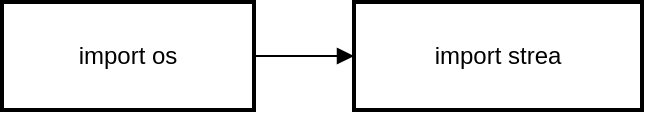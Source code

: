 <mxfile version="26.0.6">
  <diagram name="Page-1" id="EHQAqMY-tMdwA-wPzsD_">
    <mxGraphModel>
      <root>
        <mxCell id="0" />
        <mxCell id="1" parent="0" />
        <mxCell id="2" value="import os" style="whiteSpace=wrap;strokeWidth=2;" vertex="1" parent="1">
          <mxGeometry x="8" y="8" width="126" height="54" as="geometry" />
        </mxCell>
        <mxCell id="3" value="import strea" style="whiteSpace=wrap;strokeWidth=2;" vertex="1" parent="1">
          <mxGeometry x="184" y="8" width="144" height="54" as="geometry" />
        </mxCell>
        <mxCell id="4" value="" style="curved=1;startArrow=none;endArrow=block;exitX=1;exitY=0.5;entryX=0;entryY=0.5;" edge="1" parent="1" source="2" target="3">
          <mxGeometry relative="1" as="geometry">
            <Array as="points" />
          </mxGeometry>
        </mxCell>
      </root>
    </mxGraphModel>
  </diagram>
</mxfile>
